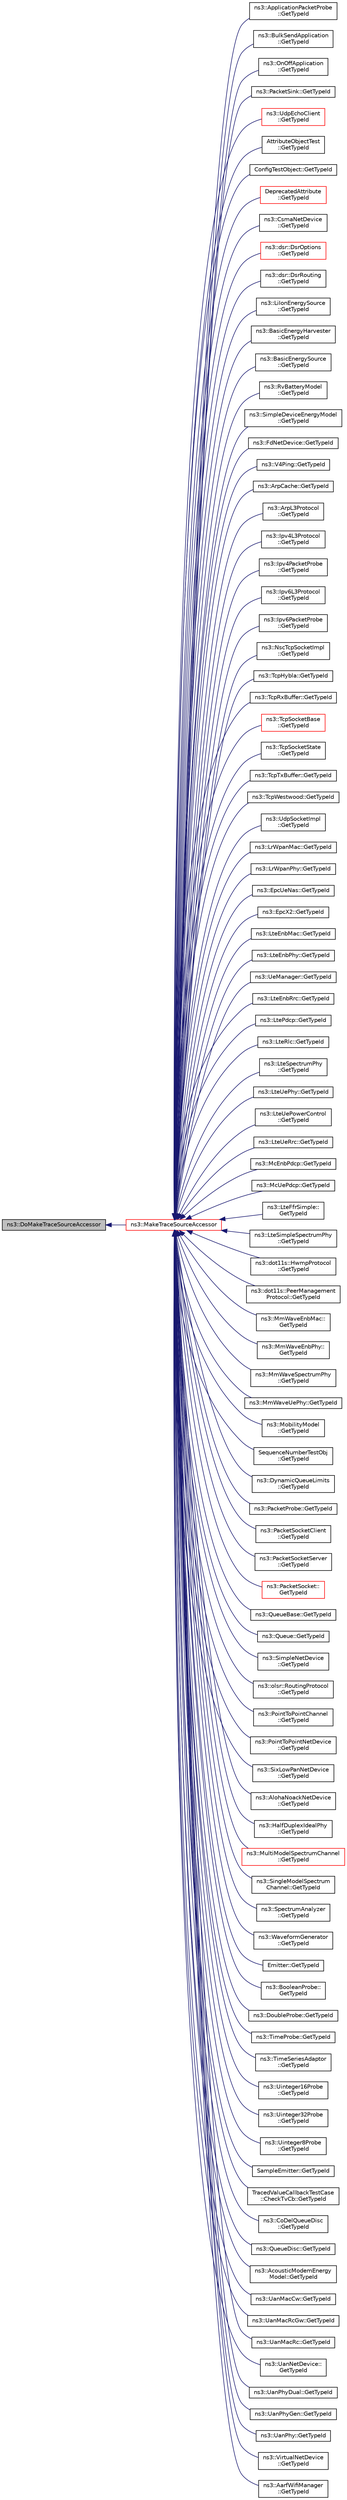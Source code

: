 digraph "ns3::DoMakeTraceSourceAccessor"
{
  edge [fontname="Helvetica",fontsize="10",labelfontname="Helvetica",labelfontsize="10"];
  node [fontname="Helvetica",fontsize="10",shape=record];
  rankdir="LR";
  Node1 [label="ns3::DoMakeTraceSourceAccessor",height=0.2,width=0.4,color="black", fillcolor="grey75", style="filled", fontcolor="black"];
  Node1 -> Node2 [dir="back",color="midnightblue",fontsize="10",style="solid"];
  Node2 [label="ns3::MakeTraceSourceAccessor",height=0.2,width=0.4,color="red", fillcolor="white", style="filled",URL="$dd/d41/group__tracing.html#gab21a770b9855af4e8f69f7531ea4a6b0"];
  Node2 -> Node3 [dir="back",color="midnightblue",fontsize="10",style="solid"];
  Node3 [label="ns3::ApplicationPacketProbe\l::GetTypeId",height=0.2,width=0.4,color="black", fillcolor="white", style="filled",URL="$d6/dfc/classns3_1_1ApplicationPacketProbe.html#aeaab4ee7ff5a096c759241d18c052b43",tooltip="Get the type ID. "];
  Node2 -> Node4 [dir="back",color="midnightblue",fontsize="10",style="solid"];
  Node4 [label="ns3::BulkSendApplication\l::GetTypeId",height=0.2,width=0.4,color="black", fillcolor="white", style="filled",URL="$de/dc0/classns3_1_1BulkSendApplication.html#ae019765d0ae807c8072ceee06f7ca66c",tooltip="Get the type ID. "];
  Node2 -> Node5 [dir="back",color="midnightblue",fontsize="10",style="solid"];
  Node5 [label="ns3::OnOffApplication\l::GetTypeId",height=0.2,width=0.4,color="black", fillcolor="white", style="filled",URL="$dc/d04/classns3_1_1OnOffApplication.html#a7e8932f513ab370e05db14f28389a2ec",tooltip="Get the type ID. "];
  Node2 -> Node6 [dir="back",color="midnightblue",fontsize="10",style="solid"];
  Node6 [label="ns3::PacketSink::GetTypeId",height=0.2,width=0.4,color="black", fillcolor="white", style="filled",URL="$d9/dcb/classns3_1_1PacketSink.html#a1e48dd11e1375c234e0276b00919900e",tooltip="Get the type ID. "];
  Node2 -> Node7 [dir="back",color="midnightblue",fontsize="10",style="solid"];
  Node7 [label="ns3::UdpEchoClient\l::GetTypeId",height=0.2,width=0.4,color="red", fillcolor="white", style="filled",URL="$de/d6b/classns3_1_1UdpEchoClient.html#a588785708510507df96ccef98df75adc",tooltip="Get the type ID. "];
  Node2 -> Node8 [dir="back",color="midnightblue",fontsize="10",style="solid"];
  Node8 [label="AttributeObjectTest\l::GetTypeId",height=0.2,width=0.4,color="black", fillcolor="white", style="filled",URL="$d6/dae/classAttributeObjectTest.html#a1a3064dae19725ebd81d6da0a74e7021"];
  Node2 -> Node9 [dir="back",color="midnightblue",fontsize="10",style="solid"];
  Node9 [label="ConfigTestObject::GetTypeId",height=0.2,width=0.4,color="black", fillcolor="white", style="filled",URL="$d1/de0/classConfigTestObject.html#a931dcf86abddf44e4645f889eaf6abac"];
  Node2 -> Node10 [dir="back",color="midnightblue",fontsize="10",style="solid"];
  Node10 [label="DeprecatedAttribute\l::GetTypeId",height=0.2,width=0.4,color="red", fillcolor="white", style="filled",URL="$d6/d7e/classDeprecatedAttribute.html#a6288a8b7cf3b4b8ccc271c72d3241c9c"];
  Node2 -> Node11 [dir="back",color="midnightblue",fontsize="10",style="solid"];
  Node11 [label="ns3::CsmaNetDevice\l::GetTypeId",height=0.2,width=0.4,color="black", fillcolor="white", style="filled",URL="$d4/df2/classns3_1_1CsmaNetDevice.html#aee49acd8c695a21662f2111c7771e92b",tooltip="Get the type ID. "];
  Node2 -> Node12 [dir="back",color="midnightblue",fontsize="10",style="solid"];
  Node12 [label="ns3::dsr::DsrOptions\l::GetTypeId",height=0.2,width=0.4,color="red", fillcolor="white", style="filled",URL="$d7/d7e/classns3_1_1dsr_1_1DsrOptions.html#a30eca80bb80530a2c64064930b399b7c",tooltip="Get the type identificator. "];
  Node2 -> Node13 [dir="back",color="midnightblue",fontsize="10",style="solid"];
  Node13 [label="ns3::dsr::DsrRouting\l::GetTypeId",height=0.2,width=0.4,color="black", fillcolor="white", style="filled",URL="$df/d32/classns3_1_1dsr_1_1DsrRouting.html#add1c578a2b05d4e9bdd3d983b2e3b4ae",tooltip="Get the type identificator. "];
  Node2 -> Node14 [dir="back",color="midnightblue",fontsize="10",style="solid"];
  Node14 [label="ns3::LiIonEnergySource\l::GetTypeId",height=0.2,width=0.4,color="black", fillcolor="white", style="filled",URL="$dd/d9d/classns3_1_1LiIonEnergySource.html#ae8939dafa5adcf6ad3528db1a479e829"];
  Node2 -> Node15 [dir="back",color="midnightblue",fontsize="10",style="solid"];
  Node15 [label="ns3::BasicEnergyHarvester\l::GetTypeId",height=0.2,width=0.4,color="black", fillcolor="white", style="filled",URL="$d5/df9/classns3_1_1BasicEnergyHarvester.html#accbef0a2e6ad0d9f721b449561ecfd14"];
  Node2 -> Node16 [dir="back",color="midnightblue",fontsize="10",style="solid"];
  Node16 [label="ns3::BasicEnergySource\l::GetTypeId",height=0.2,width=0.4,color="black", fillcolor="white", style="filled",URL="$d1/db4/classns3_1_1BasicEnergySource.html#aa8c6107bebcb44214d0aa99ca5aa842e"];
  Node2 -> Node17 [dir="back",color="midnightblue",fontsize="10",style="solid"];
  Node17 [label="ns3::RvBatteryModel\l::GetTypeId",height=0.2,width=0.4,color="black", fillcolor="white", style="filled",URL="$db/db8/classns3_1_1RvBatteryModel.html#a427636046ac8a08ffe769cfe27239da2"];
  Node2 -> Node18 [dir="back",color="midnightblue",fontsize="10",style="solid"];
  Node18 [label="ns3::SimpleDeviceEnergyModel\l::GetTypeId",height=0.2,width=0.4,color="black", fillcolor="white", style="filled",URL="$d4/dca/classns3_1_1SimpleDeviceEnergyModel.html#a7c04d53de802969ae710f6d8bebab459"];
  Node2 -> Node19 [dir="back",color="midnightblue",fontsize="10",style="solid"];
  Node19 [label="ns3::FdNetDevice::GetTypeId",height=0.2,width=0.4,color="black", fillcolor="white", style="filled",URL="$d1/d50/classns3_1_1FdNetDevice.html#a8b80cb55852cbf8874d160bf2f4a3dc8",tooltip="Get the type ID. "];
  Node2 -> Node20 [dir="back",color="midnightblue",fontsize="10",style="solid"];
  Node20 [label="ns3::V4Ping::GetTypeId",height=0.2,width=0.4,color="black", fillcolor="white", style="filled",URL="$d3/da5/classns3_1_1V4Ping.html#af207b6dc0ed793798083c34a1c388770",tooltip="Get the type ID. "];
  Node2 -> Node21 [dir="back",color="midnightblue",fontsize="10",style="solid"];
  Node21 [label="ns3::ArpCache::GetTypeId",height=0.2,width=0.4,color="black", fillcolor="white", style="filled",URL="$d4/d81/classns3_1_1ArpCache.html#adc4d8785f0ea5a83b1248d580cfd9487",tooltip="Get the type ID. "];
  Node2 -> Node22 [dir="back",color="midnightblue",fontsize="10",style="solid"];
  Node22 [label="ns3::ArpL3Protocol\l::GetTypeId",height=0.2,width=0.4,color="black", fillcolor="white", style="filled",URL="$de/d05/classns3_1_1ArpL3Protocol.html#a2733879f637c220b7876ff5edaaefcdf",tooltip="Get the type ID. "];
  Node2 -> Node23 [dir="back",color="midnightblue",fontsize="10",style="solid"];
  Node23 [label="ns3::Ipv4L3Protocol\l::GetTypeId",height=0.2,width=0.4,color="black", fillcolor="white", style="filled",URL="$d2/dc9/classns3_1_1Ipv4L3Protocol.html#a6ba2da2443b09b292b75aad2a52ecc4b",tooltip="Get the type ID. "];
  Node2 -> Node24 [dir="back",color="midnightblue",fontsize="10",style="solid"];
  Node24 [label="ns3::Ipv4PacketProbe\l::GetTypeId",height=0.2,width=0.4,color="black", fillcolor="white", style="filled",URL="$d0/dd5/classns3_1_1Ipv4PacketProbe.html#ad5c77fc289c0f2b3b89454ba3a7b2eb5",tooltip="Get the type ID. "];
  Node2 -> Node25 [dir="back",color="midnightblue",fontsize="10",style="solid"];
  Node25 [label="ns3::Ipv6L3Protocol\l::GetTypeId",height=0.2,width=0.4,color="black", fillcolor="white", style="filled",URL="$d7/d74/classns3_1_1Ipv6L3Protocol.html#afb1b9affe13b7f2c4ccc0923fa291e11",tooltip="Get the type ID of this class. "];
  Node2 -> Node26 [dir="back",color="midnightblue",fontsize="10",style="solid"];
  Node26 [label="ns3::Ipv6PacketProbe\l::GetTypeId",height=0.2,width=0.4,color="black", fillcolor="white", style="filled",URL="$d6/d2c/classns3_1_1Ipv6PacketProbe.html#a29ddf89d820591b83f6723a7fdb7e377",tooltip="Get the type ID. "];
  Node2 -> Node27 [dir="back",color="midnightblue",fontsize="10",style="solid"];
  Node27 [label="ns3::NscTcpSocketImpl\l::GetTypeId",height=0.2,width=0.4,color="black", fillcolor="white", style="filled",URL="$d5/d8e/classns3_1_1NscTcpSocketImpl.html#a886312a28a0d8ee64dda7d84b5d24a6c",tooltip="Get the type ID. "];
  Node2 -> Node28 [dir="back",color="midnightblue",fontsize="10",style="solid"];
  Node28 [label="ns3::TcpHybla::GetTypeId",height=0.2,width=0.4,color="black", fillcolor="white", style="filled",URL="$d6/def/classns3_1_1TcpHybla.html#ab0713a818be55782fe433232f5cbc412",tooltip="Get the type ID. "];
  Node2 -> Node29 [dir="back",color="midnightblue",fontsize="10",style="solid"];
  Node29 [label="ns3::TcpRxBuffer::GetTypeId",height=0.2,width=0.4,color="black", fillcolor="white", style="filled",URL="$d3/d2b/classns3_1_1TcpRxBuffer.html#a8a130d844a17947fc541b4f94389306f",tooltip="Get the type ID. "];
  Node2 -> Node30 [dir="back",color="midnightblue",fontsize="10",style="solid"];
  Node30 [label="ns3::TcpSocketBase\l::GetTypeId",height=0.2,width=0.4,color="red", fillcolor="white", style="filled",URL="$d1/d45/classns3_1_1TcpSocketBase.html#a7aa3d6dfe929e6b61ead2217bc5a646a",tooltip="Get the type ID. "];
  Node2 -> Node31 [dir="back",color="midnightblue",fontsize="10",style="solid"];
  Node31 [label="ns3::TcpSocketState\l::GetTypeId",height=0.2,width=0.4,color="black", fillcolor="white", style="filled",URL="$dd/db9/classns3_1_1TcpSocketState.html#af48304b9a8dc7099f802a3d6d2ab0db2",tooltip="Get the type ID. "];
  Node2 -> Node32 [dir="back",color="midnightblue",fontsize="10",style="solid"];
  Node32 [label="ns3::TcpTxBuffer::GetTypeId",height=0.2,width=0.4,color="black", fillcolor="white", style="filled",URL="$d9/d1d/classns3_1_1TcpTxBuffer.html#a0e303ee2cabca6bf9785ddac2a0fb392",tooltip="Get the type ID. "];
  Node2 -> Node33 [dir="back",color="midnightblue",fontsize="10",style="solid"];
  Node33 [label="ns3::TcpWestwood::GetTypeId",height=0.2,width=0.4,color="black", fillcolor="white", style="filled",URL="$de/d56/classns3_1_1TcpWestwood.html#af992db5914335d1c8e5cac8fe5155e2c",tooltip="Get the type ID. "];
  Node2 -> Node34 [dir="back",color="midnightblue",fontsize="10",style="solid"];
  Node34 [label="ns3::UdpSocketImpl\l::GetTypeId",height=0.2,width=0.4,color="black", fillcolor="white", style="filled",URL="$d8/df7/classns3_1_1UdpSocketImpl.html#a4412f79ef3f0597cc1ac0dcf8922ee3a",tooltip="Get the type ID. "];
  Node2 -> Node35 [dir="back",color="midnightblue",fontsize="10",style="solid"];
  Node35 [label="ns3::LrWpanMac::GetTypeId",height=0.2,width=0.4,color="black", fillcolor="white", style="filled",URL="$db/d57/classns3_1_1LrWpanMac.html#a545f55d5d6c1c3aae2344fa42878fabe"];
  Node2 -> Node36 [dir="back",color="midnightblue",fontsize="10",style="solid"];
  Node36 [label="ns3::LrWpanPhy::GetTypeId",height=0.2,width=0.4,color="black", fillcolor="white", style="filled",URL="$d6/d61/classns3_1_1LrWpanPhy.html#a0f49346313924575b61679c52e769c19"];
  Node2 -> Node37 [dir="back",color="midnightblue",fontsize="10",style="solid"];
  Node37 [label="ns3::EpcUeNas::GetTypeId",height=0.2,width=0.4,color="black", fillcolor="white", style="filled",URL="$d3/d16/classns3_1_1EpcUeNas.html#a01679fd0f5c1576cc95c61e17a54736b"];
  Node2 -> Node38 [dir="back",color="midnightblue",fontsize="10",style="solid"];
  Node38 [label="ns3::EpcX2::GetTypeId",height=0.2,width=0.4,color="black", fillcolor="white", style="filled",URL="$df/d1e/classns3_1_1EpcX2.html#a4c5cfede886af2ff95ede07dda646e7d"];
  Node2 -> Node39 [dir="back",color="midnightblue",fontsize="10",style="solid"];
  Node39 [label="ns3::LteEnbMac::GetTypeId",height=0.2,width=0.4,color="black", fillcolor="white", style="filled",URL="$d5/d3a/classns3_1_1LteEnbMac.html#afc35c076ccdb8cb4b4f346c45e1af8af"];
  Node2 -> Node40 [dir="back",color="midnightblue",fontsize="10",style="solid"];
  Node40 [label="ns3::LteEnbPhy::GetTypeId",height=0.2,width=0.4,color="black", fillcolor="white", style="filled",URL="$d3/d51/classns3_1_1LteEnbPhy.html#ac00094d655f02e4d2eed10491f2b8bf5"];
  Node2 -> Node41 [dir="back",color="midnightblue",fontsize="10",style="solid"];
  Node41 [label="ns3::UeManager::GetTypeId",height=0.2,width=0.4,color="black", fillcolor="white", style="filled",URL="$de/d99/classns3_1_1UeManager.html#a03dcaf9e5a92ccf58e498e12b0f0d871"];
  Node2 -> Node42 [dir="back",color="midnightblue",fontsize="10",style="solid"];
  Node42 [label="ns3::LteEnbRrc::GetTypeId",height=0.2,width=0.4,color="black", fillcolor="white", style="filled",URL="$de/d65/classns3_1_1LteEnbRrc.html#a190eb3b4dd8f551a205878eceddac013"];
  Node2 -> Node43 [dir="back",color="midnightblue",fontsize="10",style="solid"];
  Node43 [label="ns3::LtePdcp::GetTypeId",height=0.2,width=0.4,color="black", fillcolor="white", style="filled",URL="$d6/d88/classns3_1_1LtePdcp.html#ae8f950b7225fc76436ba9418f81cdf53"];
  Node2 -> Node44 [dir="back",color="midnightblue",fontsize="10",style="solid"];
  Node44 [label="ns3::LteRlc::GetTypeId",height=0.2,width=0.4,color="black", fillcolor="white", style="filled",URL="$d9/d7c/classns3_1_1LteRlc.html#a1f1fb44428a0a40405d5cddfeabbe489"];
  Node2 -> Node45 [dir="back",color="midnightblue",fontsize="10",style="solid"];
  Node45 [label="ns3::LteSpectrumPhy\l::GetTypeId",height=0.2,width=0.4,color="black", fillcolor="white", style="filled",URL="$de/def/classns3_1_1LteSpectrumPhy.html#acf8414fd80aca01581e9e3fb37e5d059"];
  Node2 -> Node46 [dir="back",color="midnightblue",fontsize="10",style="solid"];
  Node46 [label="ns3::LteUePhy::GetTypeId",height=0.2,width=0.4,color="black", fillcolor="white", style="filled",URL="$da/ddd/classns3_1_1LteUePhy.html#a6934c332600719042027da84e70e82a1"];
  Node2 -> Node47 [dir="back",color="midnightblue",fontsize="10",style="solid"];
  Node47 [label="ns3::LteUePowerControl\l::GetTypeId",height=0.2,width=0.4,color="black", fillcolor="white", style="filled",URL="$db/d99/classns3_1_1LteUePowerControl.html#af1e5b1f2309616cbebfb381bcd3d1689"];
  Node2 -> Node48 [dir="back",color="midnightblue",fontsize="10",style="solid"];
  Node48 [label="ns3::LteUeRrc::GetTypeId",height=0.2,width=0.4,color="black", fillcolor="white", style="filled",URL="$d7/d1c/classns3_1_1LteUeRrc.html#accc602839ad1d8fda3f50944e4426b57"];
  Node2 -> Node49 [dir="back",color="midnightblue",fontsize="10",style="solid"];
  Node49 [label="ns3::McEnbPdcp::GetTypeId",height=0.2,width=0.4,color="black", fillcolor="white", style="filled",URL="$d0/de1/classns3_1_1McEnbPdcp.html#adee0ed06c49e4fd620acdb097b595558"];
  Node2 -> Node50 [dir="back",color="midnightblue",fontsize="10",style="solid"];
  Node50 [label="ns3::McUePdcp::GetTypeId",height=0.2,width=0.4,color="black", fillcolor="white", style="filled",URL="$d2/d69/classns3_1_1McUePdcp.html#adec42632b1e08ad8b239a1e29f58323e"];
  Node2 -> Node51 [dir="back",color="midnightblue",fontsize="10",style="solid"];
  Node51 [label="ns3::LteFfrSimple::\lGetTypeId",height=0.2,width=0.4,color="black", fillcolor="white", style="filled",URL="$d2/d96/classns3_1_1LteFfrSimple.html#aaefe303778e635e2daa55de8ed335429"];
  Node2 -> Node52 [dir="back",color="midnightblue",fontsize="10",style="solid"];
  Node52 [label="ns3::LteSimpleSpectrumPhy\l::GetTypeId",height=0.2,width=0.4,color="black", fillcolor="white", style="filled",URL="$d7/dc4/classns3_1_1LteSimpleSpectrumPhy.html#a1cf14b8e117f6472e4b6314da3667aef"];
  Node2 -> Node53 [dir="back",color="midnightblue",fontsize="10",style="solid"];
  Node53 [label="ns3::dot11s::HwmpProtocol\l::GetTypeId",height=0.2,width=0.4,color="black", fillcolor="white", style="filled",URL="$de/d15/classns3_1_1dot11s_1_1HwmpProtocol.html#a78243b5b294c6ab278cc0acae95960ac",tooltip="Get the type ID. "];
  Node2 -> Node54 [dir="back",color="midnightblue",fontsize="10",style="solid"];
  Node54 [label="ns3::dot11s::PeerManagement\lProtocol::GetTypeId",height=0.2,width=0.4,color="black", fillcolor="white", style="filled",URL="$d7/d46/classns3_1_1dot11s_1_1PeerManagementProtocol.html#a8341f80d9b79e21cf9cf6dbdd88db3e0",tooltip="Get the type ID. "];
  Node2 -> Node55 [dir="back",color="midnightblue",fontsize="10",style="solid"];
  Node55 [label="ns3::MmWaveEnbMac::\lGetTypeId",height=0.2,width=0.4,color="black", fillcolor="white", style="filled",URL="$d5/dcd/classns3_1_1MmWaveEnbMac.html#ab086df1e024b272a373c90f47cf1de16"];
  Node2 -> Node56 [dir="back",color="midnightblue",fontsize="10",style="solid"];
  Node56 [label="ns3::MmWaveEnbPhy::\lGetTypeId",height=0.2,width=0.4,color="black", fillcolor="white", style="filled",URL="$d1/d58/classns3_1_1MmWaveEnbPhy.html#a9d3cfef5a3c79b532d6f349898f69080"];
  Node2 -> Node57 [dir="back",color="midnightblue",fontsize="10",style="solid"];
  Node57 [label="ns3::MmWaveSpectrumPhy\l::GetTypeId",height=0.2,width=0.4,color="black", fillcolor="white", style="filled",URL="$de/d08/classns3_1_1MmWaveSpectrumPhy.html#abdfa2e96a4af7b8067be1343c2939ca4"];
  Node2 -> Node58 [dir="back",color="midnightblue",fontsize="10",style="solid"];
  Node58 [label="ns3::MmWaveUePhy::GetTypeId",height=0.2,width=0.4,color="black", fillcolor="white", style="filled",URL="$d8/df0/classns3_1_1MmWaveUePhy.html#a378cee109a961a6a4c0a88bfb373a087"];
  Node2 -> Node59 [dir="back",color="midnightblue",fontsize="10",style="solid"];
  Node59 [label="ns3::MobilityModel\l::GetTypeId",height=0.2,width=0.4,color="black", fillcolor="white", style="filled",URL="$d4/dc5/classns3_1_1MobilityModel.html#a3d1346ba74cc805812fac131070ba439"];
  Node2 -> Node60 [dir="back",color="midnightblue",fontsize="10",style="solid"];
  Node60 [label="SequenceNumberTestObj\l::GetTypeId",height=0.2,width=0.4,color="black", fillcolor="white", style="filled",URL="$d4/d47/classSequenceNumberTestObj.html#af879e9bdce24723847b6098d9d6c775e"];
  Node2 -> Node61 [dir="back",color="midnightblue",fontsize="10",style="solid"];
  Node61 [label="ns3::DynamicQueueLimits\l::GetTypeId",height=0.2,width=0.4,color="black", fillcolor="white", style="filled",URL="$d6/dd0/classns3_1_1DynamicQueueLimits.html#a48fa5aa72ebd0ff946f4c41a24847470",tooltip="Get the type ID. "];
  Node2 -> Node62 [dir="back",color="midnightblue",fontsize="10",style="solid"];
  Node62 [label="ns3::PacketProbe::GetTypeId",height=0.2,width=0.4,color="black", fillcolor="white", style="filled",URL="$dc/d46/classns3_1_1PacketProbe.html#a746586a5e8a94585ab820ec72fac8c82",tooltip="Get the type ID. "];
  Node2 -> Node63 [dir="back",color="midnightblue",fontsize="10",style="solid"];
  Node63 [label="ns3::PacketSocketClient\l::GetTypeId",height=0.2,width=0.4,color="black", fillcolor="white", style="filled",URL="$d0/dcc/classns3_1_1PacketSocketClient.html#a0a45e7e1e1441f28ca706d52bdd24d95",tooltip="Get the type ID. "];
  Node2 -> Node64 [dir="back",color="midnightblue",fontsize="10",style="solid"];
  Node64 [label="ns3::PacketSocketServer\l::GetTypeId",height=0.2,width=0.4,color="black", fillcolor="white", style="filled",URL="$dd/d00/classns3_1_1PacketSocketServer.html#a42ee331241cef8af74eb597ad1e9193d",tooltip="Get the type ID. "];
  Node2 -> Node65 [dir="back",color="midnightblue",fontsize="10",style="solid"];
  Node65 [label="ns3::PacketSocket::\lGetTypeId",height=0.2,width=0.4,color="red", fillcolor="white", style="filled",URL="$db/d5c/classns3_1_1PacketSocket.html#aa6d6009b60e1d9b8b6af64446bb68282",tooltip="Get the type ID. "];
  Node2 -> Node66 [dir="back",color="midnightblue",fontsize="10",style="solid"];
  Node66 [label="ns3::QueueBase::GetTypeId",height=0.2,width=0.4,color="black", fillcolor="white", style="filled",URL="$df/dbd/classns3_1_1QueueBase.html#add3b6a5d65660fb27127044315fb62cd",tooltip="Get the type ID. "];
  Node2 -> Node67 [dir="back",color="midnightblue",fontsize="10",style="solid"];
  Node67 [label="ns3::Queue::GetTypeId",height=0.2,width=0.4,color="black", fillcolor="white", style="filled",URL="$da/d8f/classns3_1_1Queue.html#af1cd6a86d4d571bbfa08b65adb0cbf7a",tooltip="Get the type ID. "];
  Node2 -> Node68 [dir="back",color="midnightblue",fontsize="10",style="solid"];
  Node68 [label="ns3::SimpleNetDevice\l::GetTypeId",height=0.2,width=0.4,color="black", fillcolor="white", style="filled",URL="$d2/d8f/classns3_1_1SimpleNetDevice.html#a7408afc44fb59d120b5510882eb70339",tooltip="Get the type ID. "];
  Node2 -> Node69 [dir="back",color="midnightblue",fontsize="10",style="solid"];
  Node69 [label="ns3::olsr::RoutingProtocol\l::GetTypeId",height=0.2,width=0.4,color="black", fillcolor="white", style="filled",URL="$d6/dbb/classns3_1_1olsr_1_1RoutingProtocol.html#a8c75d345a2a52bc56919f469d3e09849",tooltip="Get the type ID. "];
  Node2 -> Node70 [dir="back",color="midnightblue",fontsize="10",style="solid"];
  Node70 [label="ns3::PointToPointChannel\l::GetTypeId",height=0.2,width=0.4,color="black", fillcolor="white", style="filled",URL="$dd/da8/classns3_1_1PointToPointChannel.html#ab5e3b68bc87dc825920c0eda06c960f4",tooltip="Get the TypeId. "];
  Node2 -> Node71 [dir="back",color="midnightblue",fontsize="10",style="solid"];
  Node71 [label="ns3::PointToPointNetDevice\l::GetTypeId",height=0.2,width=0.4,color="black", fillcolor="white", style="filled",URL="$db/d2f/classns3_1_1PointToPointNetDevice.html#a045e48d24e615c82db1a9a952a9725b5",tooltip="Get the TypeId. "];
  Node2 -> Node72 [dir="back",color="midnightblue",fontsize="10",style="solid"];
  Node72 [label="ns3::SixLowPanNetDevice\l::GetTypeId",height=0.2,width=0.4,color="black", fillcolor="white", style="filled",URL="$d1/d2b/classns3_1_1SixLowPanNetDevice.html#a744728b84055111218b43824c598e30c",tooltip="Get the type ID. "];
  Node2 -> Node73 [dir="back",color="midnightblue",fontsize="10",style="solid"];
  Node73 [label="ns3::AlohaNoackNetDevice\l::GetTypeId",height=0.2,width=0.4,color="black", fillcolor="white", style="filled",URL="$d1/dd6/classns3_1_1AlohaNoackNetDevice.html#a796a6c8182b1a6e3149407a7df561b05",tooltip="Get the type ID. "];
  Node2 -> Node74 [dir="back",color="midnightblue",fontsize="10",style="solid"];
  Node74 [label="ns3::HalfDuplexIdealPhy\l::GetTypeId",height=0.2,width=0.4,color="black", fillcolor="white", style="filled",URL="$d9/d5b/classns3_1_1HalfDuplexIdealPhy.html#af4705566e19a5fd9a6df811f20f20cd6",tooltip="Get the type ID. "];
  Node2 -> Node75 [dir="back",color="midnightblue",fontsize="10",style="solid"];
  Node75 [label="ns3::MultiModelSpectrumChannel\l::GetTypeId",height=0.2,width=0.4,color="red", fillcolor="white", style="filled",URL="$d3/d89/classns3_1_1MultiModelSpectrumChannel.html#a4c20afc779f968ffa3d3adb3860bf77f",tooltip="Get the type ID. "];
  Node2 -> Node76 [dir="back",color="midnightblue",fontsize="10",style="solid"];
  Node76 [label="ns3::SingleModelSpectrum\lChannel::GetTypeId",height=0.2,width=0.4,color="black", fillcolor="white", style="filled",URL="$d1/d90/classns3_1_1SingleModelSpectrumChannel.html#a87f85fa88ab72983eb58303987848cbe",tooltip="Get the type ID. "];
  Node2 -> Node77 [dir="back",color="midnightblue",fontsize="10",style="solid"];
  Node77 [label="ns3::SpectrumAnalyzer\l::GetTypeId",height=0.2,width=0.4,color="black", fillcolor="white", style="filled",URL="$dc/d5a/classns3_1_1SpectrumAnalyzer.html#a7e5593739372939a2ac575d15f56ff3d",tooltip="Get the type ID. "];
  Node2 -> Node78 [dir="back",color="midnightblue",fontsize="10",style="solid"];
  Node78 [label="ns3::WaveformGenerator\l::GetTypeId",height=0.2,width=0.4,color="black", fillcolor="white", style="filled",URL="$d4/dbc/classns3_1_1WaveformGenerator.html#af0b90ec9f277ef4ea28c5a56788d6ca4",tooltip="Get the type ID. "];
  Node2 -> Node79 [dir="back",color="midnightblue",fontsize="10",style="solid"];
  Node79 [label="Emitter::GetTypeId",height=0.2,width=0.4,color="black", fillcolor="white", style="filled",URL="$df/de9/classEmitter.html#af3e749a2a55f296bd9c04386248e1913"];
  Node2 -> Node80 [dir="back",color="midnightblue",fontsize="10",style="solid"];
  Node80 [label="ns3::BooleanProbe::\lGetTypeId",height=0.2,width=0.4,color="black", fillcolor="white", style="filled",URL="$d0/d82/classns3_1_1BooleanProbe.html#a67fd754e1b8332a97b19c25b70b331b7",tooltip="Get the type ID. "];
  Node2 -> Node81 [dir="back",color="midnightblue",fontsize="10",style="solid"];
  Node81 [label="ns3::DoubleProbe::GetTypeId",height=0.2,width=0.4,color="black", fillcolor="white", style="filled",URL="$da/d26/classns3_1_1DoubleProbe.html#ace0a3e9fd30c5412cecf3d2b4c935429",tooltip="Get the type ID. "];
  Node2 -> Node82 [dir="back",color="midnightblue",fontsize="10",style="solid"];
  Node82 [label="ns3::TimeProbe::GetTypeId",height=0.2,width=0.4,color="black", fillcolor="white", style="filled",URL="$d1/d0e/classns3_1_1TimeProbe.html#a3eb8e61771557e9b58ea514f2bc54ce5",tooltip="Get the type ID. "];
  Node2 -> Node83 [dir="back",color="midnightblue",fontsize="10",style="solid"];
  Node83 [label="ns3::TimeSeriesAdaptor\l::GetTypeId",height=0.2,width=0.4,color="black", fillcolor="white", style="filled",URL="$d7/d3e/classns3_1_1TimeSeriesAdaptor.html#a22a665f697380cec348b623eaea11552",tooltip="Get the type ID. "];
  Node2 -> Node84 [dir="back",color="midnightblue",fontsize="10",style="solid"];
  Node84 [label="ns3::Uinteger16Probe\l::GetTypeId",height=0.2,width=0.4,color="black", fillcolor="white", style="filled",URL="$d0/db7/classns3_1_1Uinteger16Probe.html#ac9e36b6d560839385c4769f1d2fceacb",tooltip="Get the type ID. "];
  Node2 -> Node85 [dir="back",color="midnightblue",fontsize="10",style="solid"];
  Node85 [label="ns3::Uinteger32Probe\l::GetTypeId",height=0.2,width=0.4,color="black", fillcolor="white", style="filled",URL="$d8/de3/classns3_1_1Uinteger32Probe.html#a7a5db553d7f0881f9d05574e144a0823",tooltip="Get the type ID. "];
  Node2 -> Node86 [dir="back",color="midnightblue",fontsize="10",style="solid"];
  Node86 [label="ns3::Uinteger8Probe\l::GetTypeId",height=0.2,width=0.4,color="black", fillcolor="white", style="filled",URL="$d3/d2b/classns3_1_1Uinteger8Probe.html#a514e92b16bae5c529857dbae57ec3142",tooltip="Get the type ID. "];
  Node2 -> Node87 [dir="back",color="midnightblue",fontsize="10",style="solid"];
  Node87 [label="SampleEmitter::GetTypeId",height=0.2,width=0.4,color="black", fillcolor="white", style="filled",URL="$d0/dd6/classSampleEmitter.html#a87b76cbb1be577cfcd9304be56a5abf7"];
  Node2 -> Node88 [dir="back",color="midnightblue",fontsize="10",style="solid"];
  Node88 [label="TracedValueCallbackTestCase\l::CheckTvCb::GetTypeId",height=0.2,width=0.4,color="black", fillcolor="white", style="filled",URL="$d8/dcc/classTracedValueCallbackTestCase_1_1CheckTvCb.html#a235097b2a2fa320df1be86bb6f203fa3"];
  Node2 -> Node89 [dir="back",color="midnightblue",fontsize="10",style="solid"];
  Node89 [label="ns3::CoDelQueueDisc\l::GetTypeId",height=0.2,width=0.4,color="black", fillcolor="white", style="filled",URL="$de/d17/classns3_1_1CoDelQueueDisc.html#ae0ee4bf739d0a32330de43741a362f59",tooltip="Get the type ID. "];
  Node2 -> Node90 [dir="back",color="midnightblue",fontsize="10",style="solid"];
  Node90 [label="ns3::QueueDisc::GetTypeId",height=0.2,width=0.4,color="black", fillcolor="white", style="filled",URL="$d0/d7b/classns3_1_1QueueDisc.html#a425dcb905ce9b18fa5e83316fc63961e",tooltip="Get the type ID. "];
  Node2 -> Node91 [dir="back",color="midnightblue",fontsize="10",style="solid"];
  Node91 [label="ns3::AcousticModemEnergy\lModel::GetTypeId",height=0.2,width=0.4,color="black", fillcolor="white", style="filled",URL="$d4/da6/classns3_1_1AcousticModemEnergyModel.html#a9261890776d876f46b1d48de27b74443"];
  Node2 -> Node92 [dir="back",color="midnightblue",fontsize="10",style="solid"];
  Node92 [label="ns3::UanMacCw::GetTypeId",height=0.2,width=0.4,color="black", fillcolor="white", style="filled",URL="$da/db3/classns3_1_1UanMacCw.html#a300db491f9fe9a035b5782cbf4ee5dc3"];
  Node2 -> Node93 [dir="back",color="midnightblue",fontsize="10",style="solid"];
  Node93 [label="ns3::UanMacRcGw::GetTypeId",height=0.2,width=0.4,color="black", fillcolor="white", style="filled",URL="$d5/da2/classns3_1_1UanMacRcGw.html#a2e43f95acb5fa3847daf1883233fe791"];
  Node2 -> Node94 [dir="back",color="midnightblue",fontsize="10",style="solid"];
  Node94 [label="ns3::UanMacRc::GetTypeId",height=0.2,width=0.4,color="black", fillcolor="white", style="filled",URL="$dd/d87/classns3_1_1UanMacRc.html#aeb7e40a495e83b9d0bc64ccea9a896a5"];
  Node2 -> Node95 [dir="back",color="midnightblue",fontsize="10",style="solid"];
  Node95 [label="ns3::UanNetDevice::\lGetTypeId",height=0.2,width=0.4,color="black", fillcolor="white", style="filled",URL="$d3/d57/classns3_1_1UanNetDevice.html#a8dc58ba9c4e22e1468f987fa047e565b"];
  Node2 -> Node96 [dir="back",color="midnightblue",fontsize="10",style="solid"];
  Node96 [label="ns3::UanPhyDual::GetTypeId",height=0.2,width=0.4,color="black", fillcolor="white", style="filled",URL="$dd/dfb/classns3_1_1UanPhyDual.html#a752fb11320bd10e9ae1d92561eb02bac"];
  Node2 -> Node97 [dir="back",color="midnightblue",fontsize="10",style="solid"];
  Node97 [label="ns3::UanPhyGen::GetTypeId",height=0.2,width=0.4,color="black", fillcolor="white", style="filled",URL="$da/d4e/classns3_1_1UanPhyGen.html#a94d147ce22f89c46d8699ccabee242df"];
  Node2 -> Node98 [dir="back",color="midnightblue",fontsize="10",style="solid"];
  Node98 [label="ns3::UanPhy::GetTypeId",height=0.2,width=0.4,color="black", fillcolor="white", style="filled",URL="$d5/d10/classns3_1_1UanPhy.html#a9a9feb225f7c24d41b0ee06d1f55275f"];
  Node2 -> Node99 [dir="back",color="midnightblue",fontsize="10",style="solid"];
  Node99 [label="ns3::VirtualNetDevice\l::GetTypeId",height=0.2,width=0.4,color="black", fillcolor="white", style="filled",URL="$da/d03/classns3_1_1VirtualNetDevice.html#a7f923e2ff1ecd669740a5221b703dab1"];
  Node2 -> Node100 [dir="back",color="midnightblue",fontsize="10",style="solid"];
  Node100 [label="ns3::AarfWifiManager\l::GetTypeId",height=0.2,width=0.4,color="black", fillcolor="white", style="filled",URL="$d7/d63/classns3_1_1AarfWifiManager.html#a7113324dbe9fb238838fa464ccb2d6ce",tooltip="Get the type ID. "];
}
